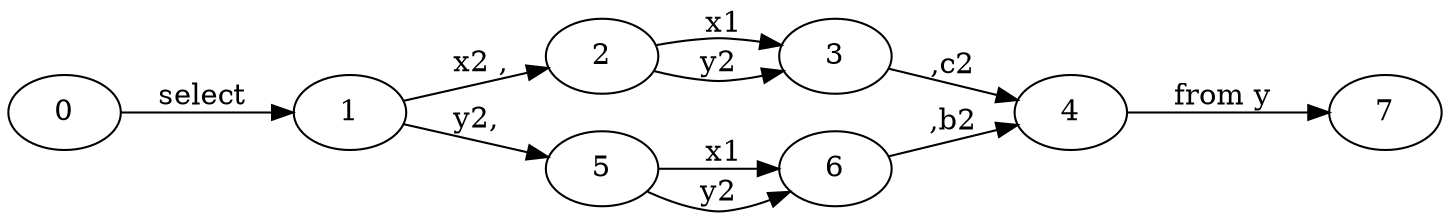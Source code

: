 digraph G {
rankdir = LR
0 ;
1 ;
2 ;
3 ;
4 ;
5 ;
6 ;
7 ;
0 -> 1 [ label="select "];
1 -> 2 [ label=" x2 ,"];
1 -> 5 [ label="y2,"];
2 -> 3 [ label=" x1"];
2 -> 3 [ label="y2"];
3 -> 4 [ label=",c2"];
4 -> 7 [ label=" from y  "];
5 -> 6 [ label=" x1"];
5 -> 6 [ label="y2"];
6 -> 4 [ label=",b2"];
}
